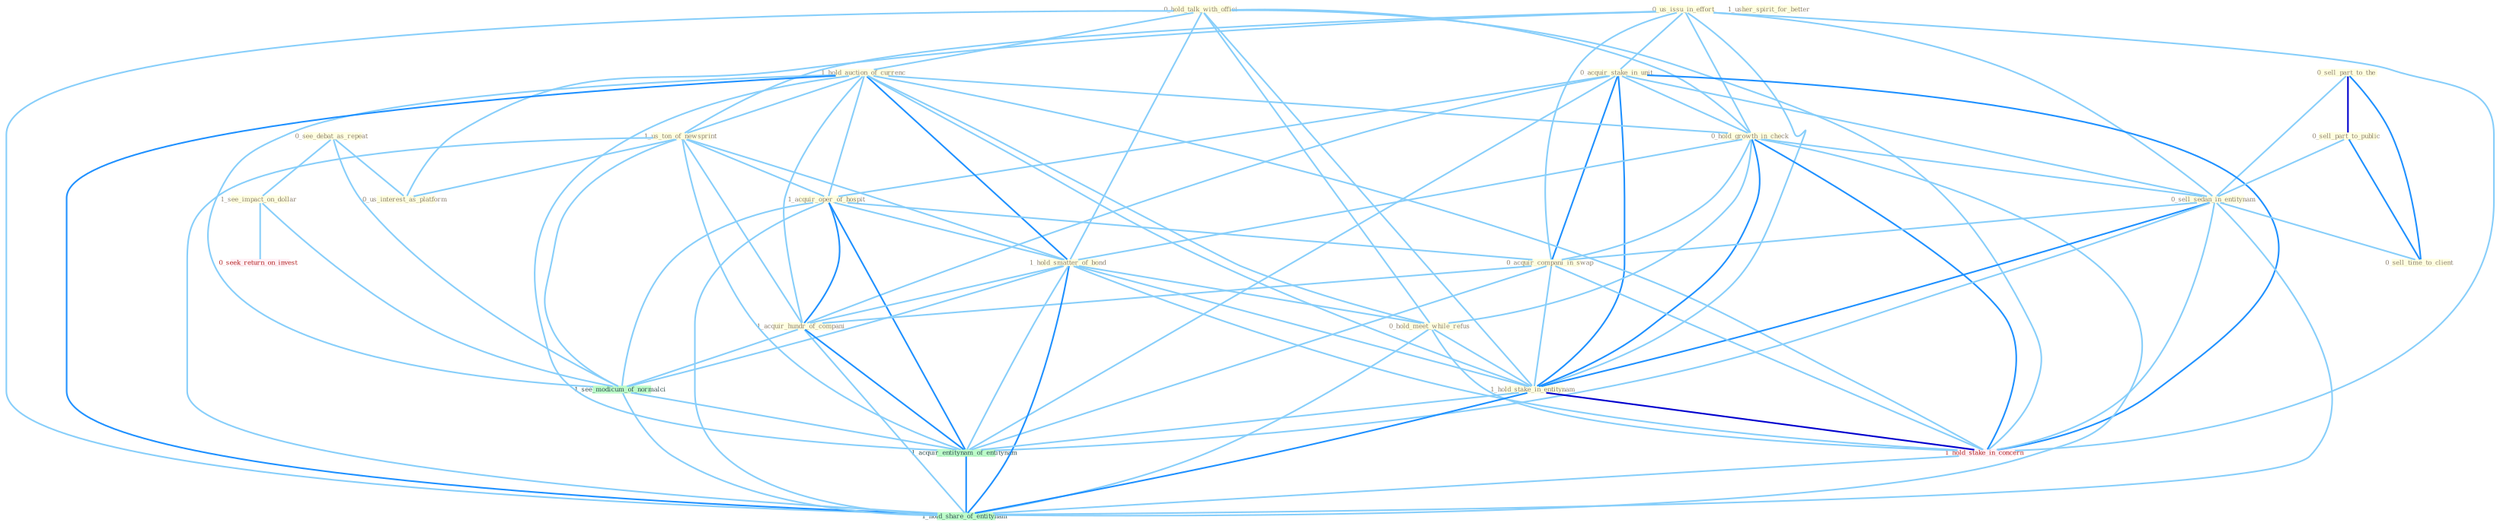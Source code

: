 Graph G{ 
    node
    [shape=polygon,style=filled,width=.5,height=.06,color="#BDFCC9",fixedsize=true,fontsize=4,
    fontcolor="#2f4f4f"];
    {node
    [color="#ffffe0", fontcolor="#8b7d6b"] "0_sell_part_to_the " "0_see_debat_as_repeat " "0_hold_talk_with_offici " "0_us_issu_in_effort " "0_acquir_stake_in_unit " "1_usher_spirit_for_better " "1_hold_auction_of_currenc " "1_us_ton_of_newsprint " "1_acquir_oper_of_hospit " "0_sell_part_to_public " "1_see_impact_on_dollar " "0_hold_growth_in_check " "0_sell_sedan_in_entitynam " "0_us_interest_as_platform " "0_acquir_compani_in_swap " "1_hold_smatter_of_bond " "0_hold_meet_while_refus " "1_hold_stake_in_entitynam " "1_acquir_hundr_of_compani " "0_sell_time_to_client "}
{node [color="#fff0f5", fontcolor="#b22222"] "1_hold_stake_in_concern " "0_seek_return_on_invest "}
edge [color="#B0E2FF"];

	"0_sell_part_to_the " -- "0_sell_part_to_public " [w="3", color="#0000cd" , len=0.6];
	"0_sell_part_to_the " -- "0_sell_sedan_in_entitynam " [w="1", color="#87cefa" ];
	"0_sell_part_to_the " -- "0_sell_time_to_client " [w="2", color="#1e90ff" , len=0.8];
	"0_see_debat_as_repeat " -- "1_see_impact_on_dollar " [w="1", color="#87cefa" ];
	"0_see_debat_as_repeat " -- "0_us_interest_as_platform " [w="1", color="#87cefa" ];
	"0_see_debat_as_repeat " -- "1_see_modicum_of_normalci " [w="1", color="#87cefa" ];
	"0_hold_talk_with_offici " -- "1_hold_auction_of_currenc " [w="1", color="#87cefa" ];
	"0_hold_talk_with_offici " -- "0_hold_growth_in_check " [w="1", color="#87cefa" ];
	"0_hold_talk_with_offici " -- "1_hold_smatter_of_bond " [w="1", color="#87cefa" ];
	"0_hold_talk_with_offici " -- "0_hold_meet_while_refus " [w="1", color="#87cefa" ];
	"0_hold_talk_with_offici " -- "1_hold_stake_in_entitynam " [w="1", color="#87cefa" ];
	"0_hold_talk_with_offici " -- "1_hold_stake_in_concern " [w="1", color="#87cefa" ];
	"0_hold_talk_with_offici " -- "1_hold_share_of_entitynam " [w="1", color="#87cefa" ];
	"0_us_issu_in_effort " -- "0_acquir_stake_in_unit " [w="1", color="#87cefa" ];
	"0_us_issu_in_effort " -- "1_us_ton_of_newsprint " [w="1", color="#87cefa" ];
	"0_us_issu_in_effort " -- "0_hold_growth_in_check " [w="1", color="#87cefa" ];
	"0_us_issu_in_effort " -- "0_sell_sedan_in_entitynam " [w="1", color="#87cefa" ];
	"0_us_issu_in_effort " -- "0_us_interest_as_platform " [w="1", color="#87cefa" ];
	"0_us_issu_in_effort " -- "0_acquir_compani_in_swap " [w="1", color="#87cefa" ];
	"0_us_issu_in_effort " -- "1_hold_stake_in_entitynam " [w="1", color="#87cefa" ];
	"0_us_issu_in_effort " -- "1_hold_stake_in_concern " [w="1", color="#87cefa" ];
	"0_acquir_stake_in_unit " -- "1_acquir_oper_of_hospit " [w="1", color="#87cefa" ];
	"0_acquir_stake_in_unit " -- "0_hold_growth_in_check " [w="1", color="#87cefa" ];
	"0_acquir_stake_in_unit " -- "0_sell_sedan_in_entitynam " [w="1", color="#87cefa" ];
	"0_acquir_stake_in_unit " -- "0_acquir_compani_in_swap " [w="2", color="#1e90ff" , len=0.8];
	"0_acquir_stake_in_unit " -- "1_hold_stake_in_entitynam " [w="2", color="#1e90ff" , len=0.8];
	"0_acquir_stake_in_unit " -- "1_acquir_hundr_of_compani " [w="1", color="#87cefa" ];
	"0_acquir_stake_in_unit " -- "1_hold_stake_in_concern " [w="2", color="#1e90ff" , len=0.8];
	"0_acquir_stake_in_unit " -- "1_acquir_entitynam_of_entitynam " [w="1", color="#87cefa" ];
	"1_hold_auction_of_currenc " -- "1_us_ton_of_newsprint " [w="1", color="#87cefa" ];
	"1_hold_auction_of_currenc " -- "1_acquir_oper_of_hospit " [w="1", color="#87cefa" ];
	"1_hold_auction_of_currenc " -- "0_hold_growth_in_check " [w="1", color="#87cefa" ];
	"1_hold_auction_of_currenc " -- "1_hold_smatter_of_bond " [w="2", color="#1e90ff" , len=0.8];
	"1_hold_auction_of_currenc " -- "0_hold_meet_while_refus " [w="1", color="#87cefa" ];
	"1_hold_auction_of_currenc " -- "1_hold_stake_in_entitynam " [w="1", color="#87cefa" ];
	"1_hold_auction_of_currenc " -- "1_acquir_hundr_of_compani " [w="1", color="#87cefa" ];
	"1_hold_auction_of_currenc " -- "1_hold_stake_in_concern " [w="1", color="#87cefa" ];
	"1_hold_auction_of_currenc " -- "1_see_modicum_of_normalci " [w="1", color="#87cefa" ];
	"1_hold_auction_of_currenc " -- "1_acquir_entitynam_of_entitynam " [w="1", color="#87cefa" ];
	"1_hold_auction_of_currenc " -- "1_hold_share_of_entitynam " [w="2", color="#1e90ff" , len=0.8];
	"1_us_ton_of_newsprint " -- "1_acquir_oper_of_hospit " [w="1", color="#87cefa" ];
	"1_us_ton_of_newsprint " -- "0_us_interest_as_platform " [w="1", color="#87cefa" ];
	"1_us_ton_of_newsprint " -- "1_hold_smatter_of_bond " [w="1", color="#87cefa" ];
	"1_us_ton_of_newsprint " -- "1_acquir_hundr_of_compani " [w="1", color="#87cefa" ];
	"1_us_ton_of_newsprint " -- "1_see_modicum_of_normalci " [w="1", color="#87cefa" ];
	"1_us_ton_of_newsprint " -- "1_acquir_entitynam_of_entitynam " [w="1", color="#87cefa" ];
	"1_us_ton_of_newsprint " -- "1_hold_share_of_entitynam " [w="1", color="#87cefa" ];
	"1_acquir_oper_of_hospit " -- "0_acquir_compani_in_swap " [w="1", color="#87cefa" ];
	"1_acquir_oper_of_hospit " -- "1_hold_smatter_of_bond " [w="1", color="#87cefa" ];
	"1_acquir_oper_of_hospit " -- "1_acquir_hundr_of_compani " [w="2", color="#1e90ff" , len=0.8];
	"1_acquir_oper_of_hospit " -- "1_see_modicum_of_normalci " [w="1", color="#87cefa" ];
	"1_acquir_oper_of_hospit " -- "1_acquir_entitynam_of_entitynam " [w="2", color="#1e90ff" , len=0.8];
	"1_acquir_oper_of_hospit " -- "1_hold_share_of_entitynam " [w="1", color="#87cefa" ];
	"0_sell_part_to_public " -- "0_sell_sedan_in_entitynam " [w="1", color="#87cefa" ];
	"0_sell_part_to_public " -- "0_sell_time_to_client " [w="2", color="#1e90ff" , len=0.8];
	"1_see_impact_on_dollar " -- "0_seek_return_on_invest " [w="1", color="#87cefa" ];
	"1_see_impact_on_dollar " -- "1_see_modicum_of_normalci " [w="1", color="#87cefa" ];
	"0_hold_growth_in_check " -- "0_sell_sedan_in_entitynam " [w="1", color="#87cefa" ];
	"0_hold_growth_in_check " -- "0_acquir_compani_in_swap " [w="1", color="#87cefa" ];
	"0_hold_growth_in_check " -- "1_hold_smatter_of_bond " [w="1", color="#87cefa" ];
	"0_hold_growth_in_check " -- "0_hold_meet_while_refus " [w="1", color="#87cefa" ];
	"0_hold_growth_in_check " -- "1_hold_stake_in_entitynam " [w="2", color="#1e90ff" , len=0.8];
	"0_hold_growth_in_check " -- "1_hold_stake_in_concern " [w="2", color="#1e90ff" , len=0.8];
	"0_hold_growth_in_check " -- "1_hold_share_of_entitynam " [w="1", color="#87cefa" ];
	"0_sell_sedan_in_entitynam " -- "0_acquir_compani_in_swap " [w="1", color="#87cefa" ];
	"0_sell_sedan_in_entitynam " -- "1_hold_stake_in_entitynam " [w="2", color="#1e90ff" , len=0.8];
	"0_sell_sedan_in_entitynam " -- "0_sell_time_to_client " [w="1", color="#87cefa" ];
	"0_sell_sedan_in_entitynam " -- "1_hold_stake_in_concern " [w="1", color="#87cefa" ];
	"0_sell_sedan_in_entitynam " -- "1_acquir_entitynam_of_entitynam " [w="1", color="#87cefa" ];
	"0_sell_sedan_in_entitynam " -- "1_hold_share_of_entitynam " [w="1", color="#87cefa" ];
	"0_acquir_compani_in_swap " -- "1_hold_stake_in_entitynam " [w="1", color="#87cefa" ];
	"0_acquir_compani_in_swap " -- "1_acquir_hundr_of_compani " [w="1", color="#87cefa" ];
	"0_acquir_compani_in_swap " -- "1_hold_stake_in_concern " [w="1", color="#87cefa" ];
	"0_acquir_compani_in_swap " -- "1_acquir_entitynam_of_entitynam " [w="1", color="#87cefa" ];
	"1_hold_smatter_of_bond " -- "0_hold_meet_while_refus " [w="1", color="#87cefa" ];
	"1_hold_smatter_of_bond " -- "1_hold_stake_in_entitynam " [w="1", color="#87cefa" ];
	"1_hold_smatter_of_bond " -- "1_acquir_hundr_of_compani " [w="1", color="#87cefa" ];
	"1_hold_smatter_of_bond " -- "1_hold_stake_in_concern " [w="1", color="#87cefa" ];
	"1_hold_smatter_of_bond " -- "1_see_modicum_of_normalci " [w="1", color="#87cefa" ];
	"1_hold_smatter_of_bond " -- "1_acquir_entitynam_of_entitynam " [w="1", color="#87cefa" ];
	"1_hold_smatter_of_bond " -- "1_hold_share_of_entitynam " [w="2", color="#1e90ff" , len=0.8];
	"0_hold_meet_while_refus " -- "1_hold_stake_in_entitynam " [w="1", color="#87cefa" ];
	"0_hold_meet_while_refus " -- "1_hold_stake_in_concern " [w="1", color="#87cefa" ];
	"0_hold_meet_while_refus " -- "1_hold_share_of_entitynam " [w="1", color="#87cefa" ];
	"1_hold_stake_in_entitynam " -- "1_hold_stake_in_concern " [w="3", color="#0000cd" , len=0.6];
	"1_hold_stake_in_entitynam " -- "1_acquir_entitynam_of_entitynam " [w="1", color="#87cefa" ];
	"1_hold_stake_in_entitynam " -- "1_hold_share_of_entitynam " [w="2", color="#1e90ff" , len=0.8];
	"1_acquir_hundr_of_compani " -- "1_see_modicum_of_normalci " [w="1", color="#87cefa" ];
	"1_acquir_hundr_of_compani " -- "1_acquir_entitynam_of_entitynam " [w="2", color="#1e90ff" , len=0.8];
	"1_acquir_hundr_of_compani " -- "1_hold_share_of_entitynam " [w="1", color="#87cefa" ];
	"1_hold_stake_in_concern " -- "1_hold_share_of_entitynam " [w="1", color="#87cefa" ];
	"1_see_modicum_of_normalci " -- "1_acquir_entitynam_of_entitynam " [w="1", color="#87cefa" ];
	"1_see_modicum_of_normalci " -- "1_hold_share_of_entitynam " [w="1", color="#87cefa" ];
	"1_acquir_entitynam_of_entitynam " -- "1_hold_share_of_entitynam " [w="2", color="#1e90ff" , len=0.8];
}